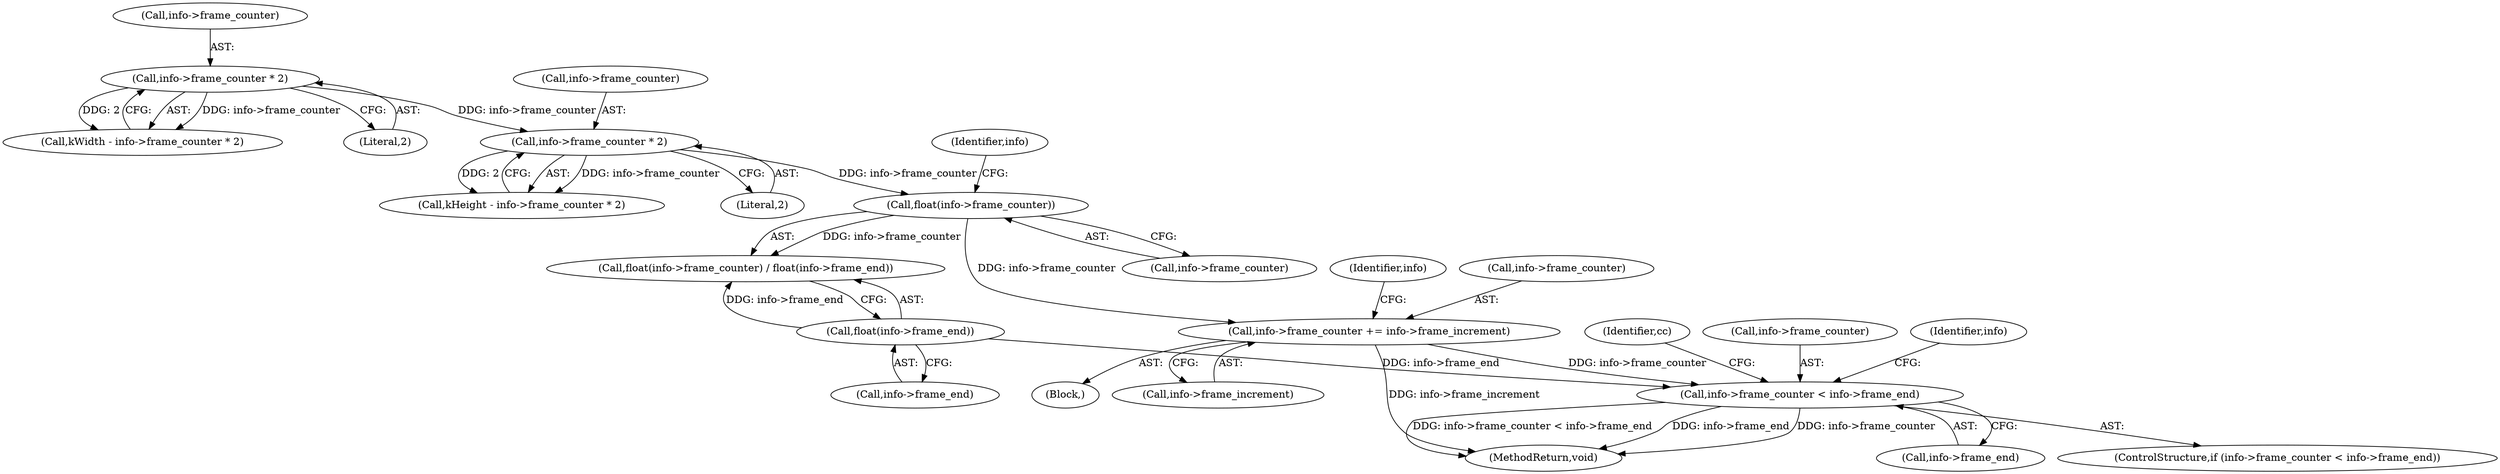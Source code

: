 digraph "0_Chrome_c96312d46205ea82764aba6255ecbb8dd5f57d11_0@pointer" {
"1000193" [label="(Call,info->frame_counter < info->frame_end)"];
"1000185" [label="(Call,info->frame_counter += info->frame_increment)"];
"1000170" [label="(Call,float(info->frame_counter))"];
"1000129" [label="(Call,info->frame_counter * 2)"];
"1000119" [label="(Call,info->frame_counter * 2)"];
"1000174" [label="(Call,float(info->frame_end))"];
"1000189" [label="(Call,info->frame_increment)"];
"1000195" [label="(Identifier,info)"];
"1000185" [label="(Call,info->frame_counter += info->frame_increment)"];
"1000193" [label="(Call,info->frame_counter < info->frame_end)"];
"1000175" [label="(Call,info->frame_end)"];
"1000176" [label="(Identifier,info)"];
"1000119" [label="(Call,info->frame_counter * 2)"];
"1000117" [label="(Call,kWidth - info->frame_counter * 2)"];
"1000203" [label="(Identifier,cc)"];
"1000169" [label="(Call,float(info->frame_counter) / float(info->frame_end))"];
"1000174" [label="(Call,float(info->frame_end))"];
"1000120" [label="(Call,info->frame_counter)"];
"1000170" [label="(Call,float(info->frame_counter))"];
"1000171" [label="(Call,info->frame_counter)"];
"1000192" [label="(ControlStructure,if (info->frame_counter < info->frame_end))"];
"1000186" [label="(Call,info->frame_counter)"];
"1000127" [label="(Call,kHeight - info->frame_counter * 2)"];
"1000194" [label="(Call,info->frame_counter)"];
"1000230" [label="(MethodReturn,void)"];
"1000123" [label="(Literal,2)"];
"1000133" [label="(Literal,2)"];
"1000223" [label="(Identifier,info)"];
"1000103" [label="(Block,)"];
"1000130" [label="(Call,info->frame_counter)"];
"1000129" [label="(Call,info->frame_counter * 2)"];
"1000197" [label="(Call,info->frame_end)"];
"1000193" -> "1000192"  [label="AST: "];
"1000193" -> "1000197"  [label="CFG: "];
"1000194" -> "1000193"  [label="AST: "];
"1000197" -> "1000193"  [label="AST: "];
"1000203" -> "1000193"  [label="CFG: "];
"1000223" -> "1000193"  [label="CFG: "];
"1000193" -> "1000230"  [label="DDG: info->frame_end"];
"1000193" -> "1000230"  [label="DDG: info->frame_counter"];
"1000193" -> "1000230"  [label="DDG: info->frame_counter < info->frame_end"];
"1000185" -> "1000193"  [label="DDG: info->frame_counter"];
"1000174" -> "1000193"  [label="DDG: info->frame_end"];
"1000185" -> "1000103"  [label="AST: "];
"1000185" -> "1000189"  [label="CFG: "];
"1000186" -> "1000185"  [label="AST: "];
"1000189" -> "1000185"  [label="AST: "];
"1000195" -> "1000185"  [label="CFG: "];
"1000185" -> "1000230"  [label="DDG: info->frame_increment"];
"1000170" -> "1000185"  [label="DDG: info->frame_counter"];
"1000170" -> "1000169"  [label="AST: "];
"1000170" -> "1000171"  [label="CFG: "];
"1000171" -> "1000170"  [label="AST: "];
"1000176" -> "1000170"  [label="CFG: "];
"1000170" -> "1000169"  [label="DDG: info->frame_counter"];
"1000129" -> "1000170"  [label="DDG: info->frame_counter"];
"1000129" -> "1000127"  [label="AST: "];
"1000129" -> "1000133"  [label="CFG: "];
"1000130" -> "1000129"  [label="AST: "];
"1000133" -> "1000129"  [label="AST: "];
"1000127" -> "1000129"  [label="CFG: "];
"1000129" -> "1000127"  [label="DDG: info->frame_counter"];
"1000129" -> "1000127"  [label="DDG: 2"];
"1000119" -> "1000129"  [label="DDG: info->frame_counter"];
"1000119" -> "1000117"  [label="AST: "];
"1000119" -> "1000123"  [label="CFG: "];
"1000120" -> "1000119"  [label="AST: "];
"1000123" -> "1000119"  [label="AST: "];
"1000117" -> "1000119"  [label="CFG: "];
"1000119" -> "1000117"  [label="DDG: info->frame_counter"];
"1000119" -> "1000117"  [label="DDG: 2"];
"1000174" -> "1000169"  [label="AST: "];
"1000174" -> "1000175"  [label="CFG: "];
"1000175" -> "1000174"  [label="AST: "];
"1000169" -> "1000174"  [label="CFG: "];
"1000174" -> "1000169"  [label="DDG: info->frame_end"];
}
